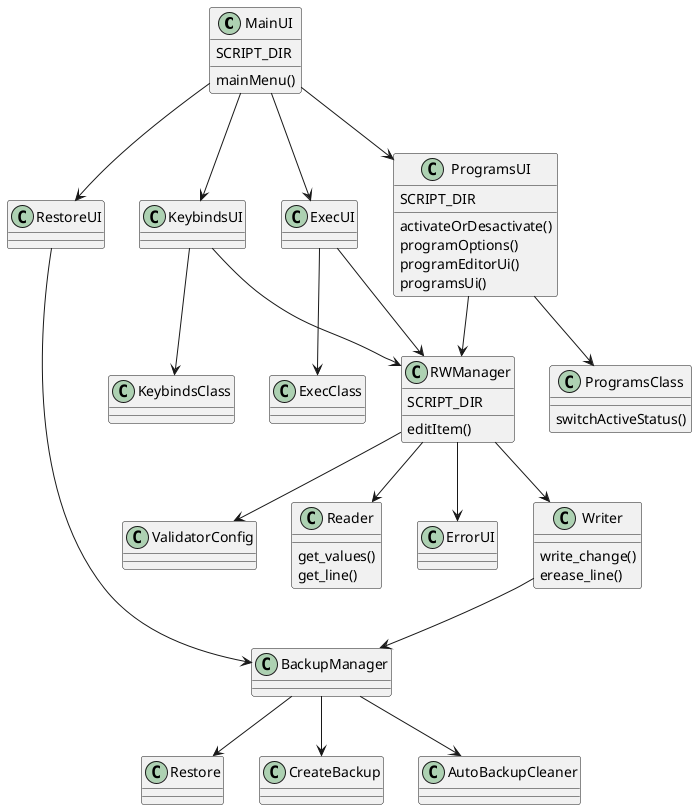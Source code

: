 @startuml ProjectStructure

class MainUI{
    SCRIPT_DIR

    mainMenu()
}

class RestoreUI{

}

class KeybindsUI{

}

class KeybindsClass{

}

class ExecUI{

}

class ExecClass{

}

class ProgramsUI{
    SCRIPT_DIR

    activateOrDesactivate()
    programOptions()
    programEditorUi()
    programsUi()
}

class ProgramsClass{
    switchActiveStatus()
}

class RWManager{
    SCRIPT_DIR

    editItem()
}

class ErrorUI{

}

class ValidatorConfig{

}

class Reader{
    get_values()
    get_line()
}

class Writer{
    write_change()
    erease_line()
}

class BackupManager{

}

class Restore{

}

class CreateBackup{

}

class AutoBackupCleaner{

}

' Relaciones
MainUI --> RestoreUI
MainUI --> KeybindsUI
MainUI --> ExecUI
MainUI --> ProgramsUI

ProgramsUI --> ProgramsClass
ProgramsUI --> RWManager

ExecUI --> RWManager
ExecUI --> ExecClass

KeybindsUI --> RWManager
KeybindsUI --> KeybindsClass

RestoreUI --> BackupManager

RWManager --> ErrorUI
RWManager --> ValidatorConfig
RWManager --> Reader
RWManager --> Writer

Writer --> BackupManager

BackupManager --> Restore
BackupManager --> CreateBackup
BackupManager --> AutoBackupCleaner

@enduml

' This is a temporal diagram, probably it will need to be modified